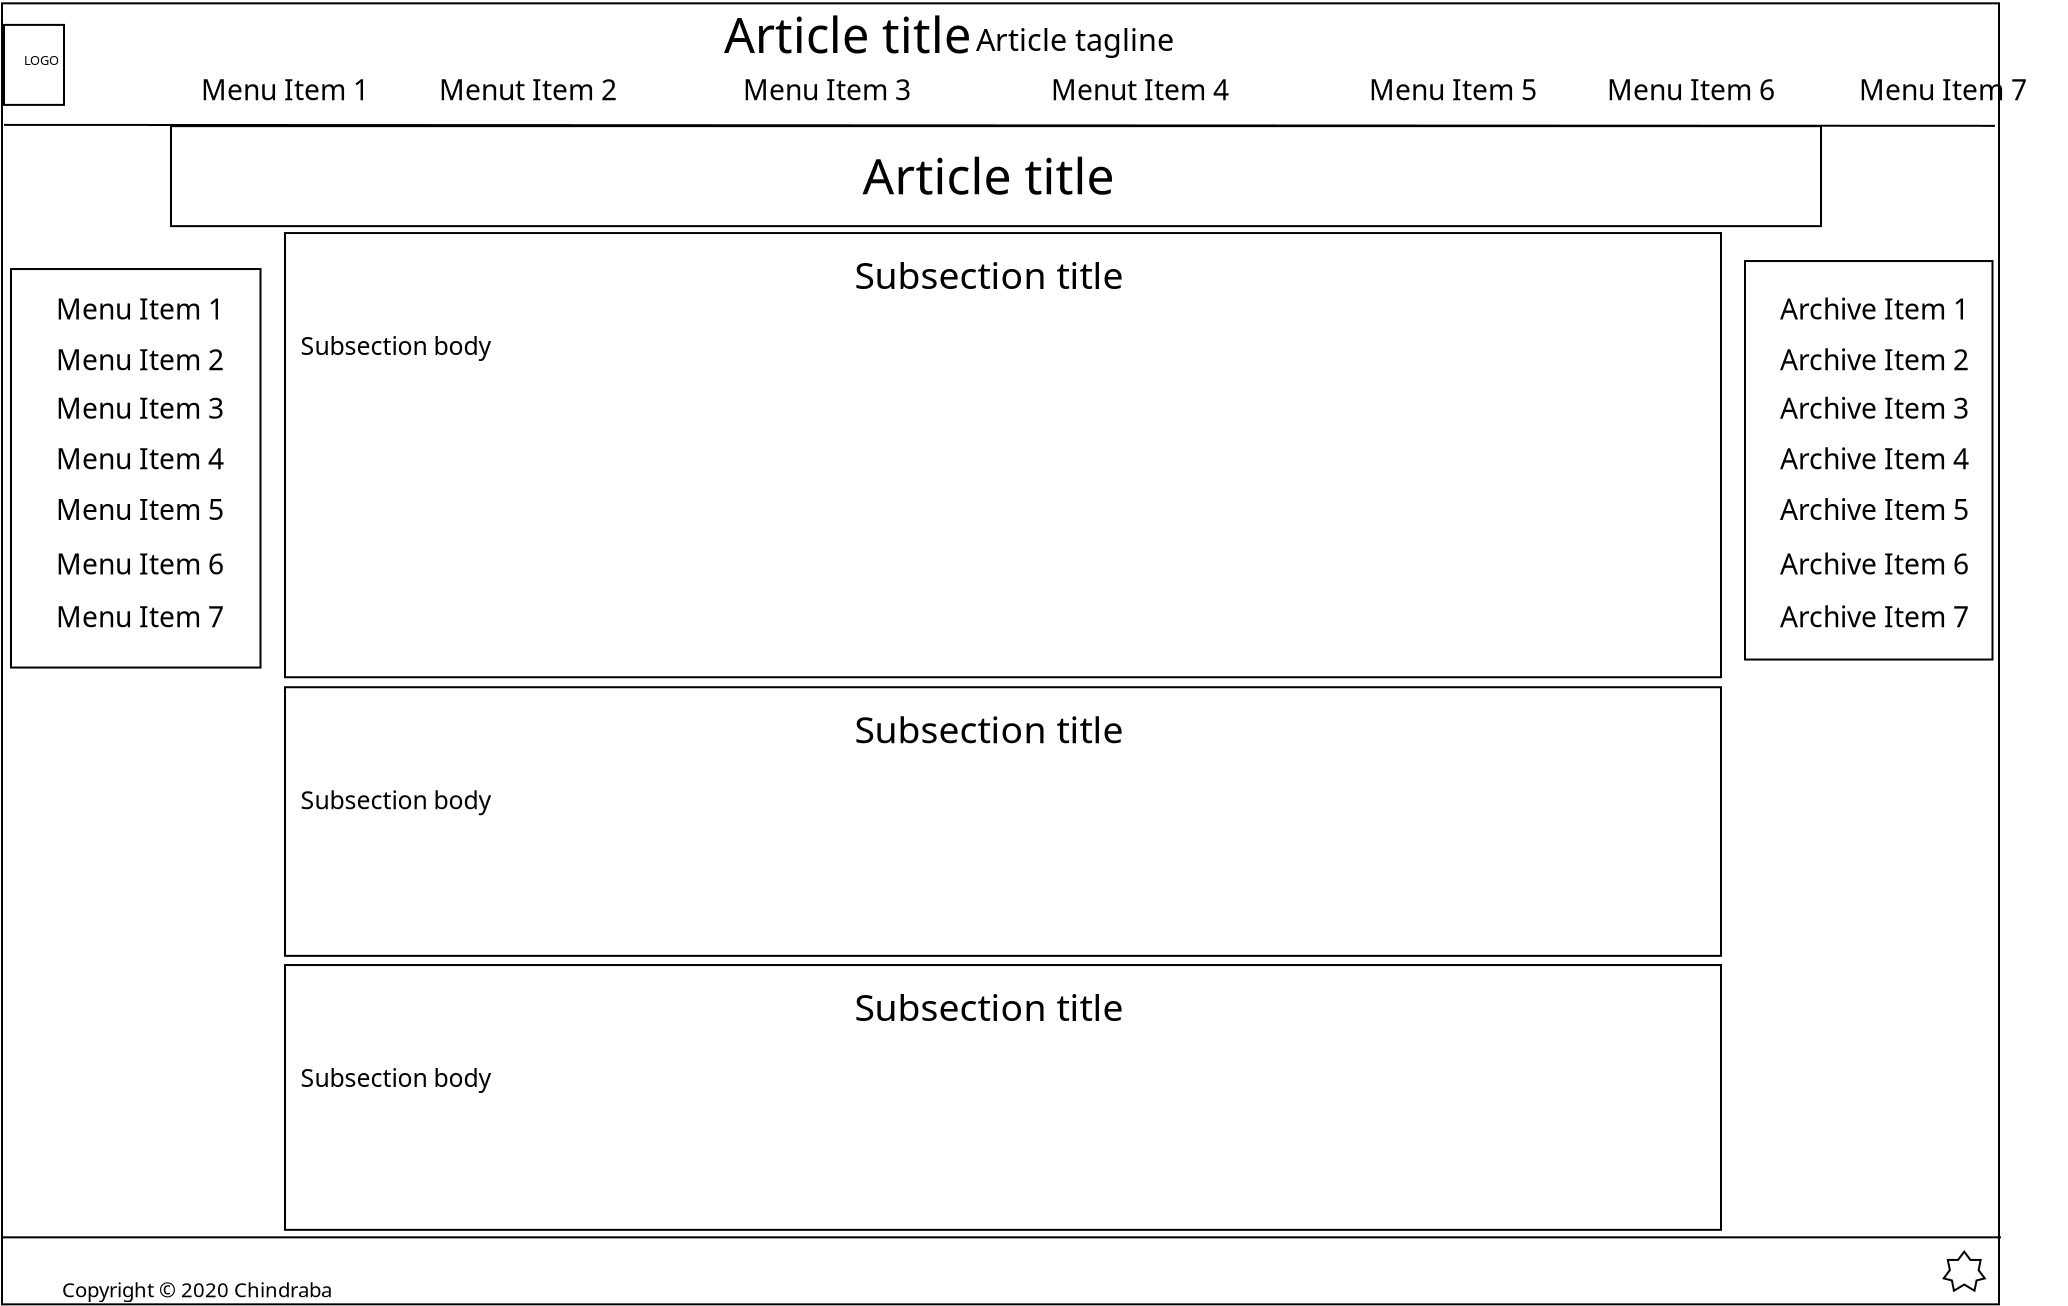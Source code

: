 <?xml version="1.0" encoding="UTF-8"?>
<dia:diagram xmlns:dia="http://www.lysator.liu.se/~alla/dia/">
  <dia:layer name="Background" visible="true" active="true">
    <dia:object type="Standard - Box" version="0" id="O0">
      <dia:attribute name="obj_pos">
        <dia:point val="0.175,0.06"/>
      </dia:attribute>
      <dia:attribute name="obj_bb">
        <dia:rectangle val="0.125,0.01;100.075,65.16"/>
      </dia:attribute>
      <dia:attribute name="elem_corner">
        <dia:point val="0.175,0.06"/>
      </dia:attribute>
      <dia:attribute name="elem_width">
        <dia:real val="99.85"/>
      </dia:attribute>
      <dia:attribute name="elem_height">
        <dia:real val="65.05"/>
      </dia:attribute>
      <dia:attribute name="show_background">
        <dia:boolean val="true"/>
      </dia:attribute>
    </dia:object>
    <dia:object type="Standard - Line" version="0" id="O1">
      <dia:attribute name="obj_pos">
        <dia:point val="0.175,61.76"/>
      </dia:attribute>
      <dia:attribute name="obj_bb">
        <dia:rectangle val="0.125,61.71;100.175,61.81"/>
      </dia:attribute>
      <dia:attribute name="conn_endpoints">
        <dia:point val="0.175,61.76"/>
        <dia:point val="100.125,61.76"/>
      </dia:attribute>
      <dia:attribute name="numcp">
        <dia:int val="1"/>
      </dia:attribute>
    </dia:object>
    <dia:object type="Standard - Text" version="1" id="O2">
      <dia:attribute name="obj_pos">
        <dia:point val="3.175,64.76"/>
      </dia:attribute>
      <dia:attribute name="obj_bb">
        <dia:rectangle val="3.175,63.817;15.955,65.008"/>
      </dia:attribute>
      <dia:attribute name="text">
        <dia:composite type="text">
          <dia:attribute name="string">
            <dia:string>#Copyright © 2020 Chindraba#</dia:string>
          </dia:attribute>
          <dia:attribute name="font">
            <dia:font family="sans" style="0" name="Helvetica"/>
          </dia:attribute>
          <dia:attribute name="height">
            <dia:real val="1.27"/>
          </dia:attribute>
          <dia:attribute name="pos">
            <dia:point val="3.175,64.76"/>
          </dia:attribute>
          <dia:attribute name="color">
            <dia:color val="#000000"/>
          </dia:attribute>
          <dia:attribute name="alignment">
            <dia:enum val="0"/>
          </dia:attribute>
        </dia:composite>
      </dia:attribute>
      <dia:attribute name="valign">
        <dia:enum val="3"/>
      </dia:attribute>
    </dia:object>
    <dia:group>
      <dia:object type="Standard - Box" version="0" id="O3">
        <dia:attribute name="obj_pos">
          <dia:point val="0.275,1.138"/>
        </dia:attribute>
        <dia:attribute name="obj_bb">
          <dia:rectangle val="0.225,1.088;3.325,5.188"/>
        </dia:attribute>
        <dia:attribute name="elem_corner">
          <dia:point val="0.275,1.138"/>
        </dia:attribute>
        <dia:attribute name="elem_width">
          <dia:real val="3"/>
        </dia:attribute>
        <dia:attribute name="elem_height">
          <dia:real val="4"/>
        </dia:attribute>
        <dia:attribute name="show_background">
          <dia:boolean val="true"/>
        </dia:attribute>
      </dia:object>
      <dia:object type="Standard - Text" version="1" id="O4">
        <dia:attribute name="obj_pos">
          <dia:point val="1.275,3.138"/>
        </dia:attribute>
        <dia:attribute name="obj_bb">
          <dia:rectangle val="1.275,2.544;2.915,3.294"/>
        </dia:attribute>
        <dia:attribute name="text">
          <dia:composite type="text">
            <dia:attribute name="string">
              <dia:string>#LOGO#</dia:string>
            </dia:attribute>
            <dia:attribute name="font">
              <dia:font family="sans" style="0" name="Helvetica"/>
            </dia:attribute>
            <dia:attribute name="height">
              <dia:real val="0.8"/>
            </dia:attribute>
            <dia:attribute name="pos">
              <dia:point val="1.275,3.138"/>
            </dia:attribute>
            <dia:attribute name="color">
              <dia:color val="#000000"/>
            </dia:attribute>
            <dia:attribute name="alignment">
              <dia:enum val="0"/>
            </dia:attribute>
          </dia:composite>
        </dia:attribute>
        <dia:attribute name="valign">
          <dia:enum val="3"/>
        </dia:attribute>
      </dia:object>
    </dia:group>
    <dia:object type="Standard - Text" version="1" id="O5">
      <dia:attribute name="obj_pos">
        <dia:point val="10.125,4.91"/>
      </dia:attribute>
      <dia:attribute name="obj_bb">
        <dia:rectangle val="10.125,3.601;97.588,5.255"/>
      </dia:attribute>
      <dia:attribute name="text">
        <dia:composite type="text">
          <dia:attribute name="string">
            <dia:string>#Menu Item 1          Menut Item 2                  Menu Item 3                    Menut Item 4                    Menu Item 5          Menu Item 6            Menu Item 7#</dia:string>
          </dia:attribute>
          <dia:attribute name="font">
            <dia:font family="sans" style="0" name="Helvetica"/>
          </dia:attribute>
          <dia:attribute name="height">
            <dia:real val="1.764"/>
          </dia:attribute>
          <dia:attribute name="pos">
            <dia:point val="10.125,4.91"/>
          </dia:attribute>
          <dia:attribute name="color">
            <dia:color val="#000000"/>
          </dia:attribute>
          <dia:attribute name="alignment">
            <dia:enum val="0"/>
          </dia:attribute>
        </dia:composite>
      </dia:attribute>
      <dia:attribute name="valign">
        <dia:enum val="3"/>
      </dia:attribute>
    </dia:object>
    <dia:object type="Standard - Line" version="0" id="O6">
      <dia:attribute name="obj_pos">
        <dia:point val="0.275,6.138"/>
      </dia:attribute>
      <dia:attribute name="obj_bb">
        <dia:rectangle val="0.225,6.088;99.875,6.235"/>
      </dia:attribute>
      <dia:attribute name="conn_endpoints">
        <dia:point val="0.275,6.138"/>
        <dia:point val="99.825,6.185"/>
      </dia:attribute>
      <dia:attribute name="numcp">
        <dia:int val="1"/>
      </dia:attribute>
    </dia:object>
    <dia:group>
      <dia:group>
        <dia:object type="Standard - Box" version="0" id="O7">
          <dia:attribute name="obj_pos">
            <dia:point val="0.625,13.345"/>
          </dia:attribute>
          <dia:attribute name="obj_bb">
            <dia:rectangle val="0.575,13.295;13.15,33.32"/>
          </dia:attribute>
          <dia:attribute name="elem_corner">
            <dia:point val="0.625,13.345"/>
          </dia:attribute>
          <dia:attribute name="elem_width">
            <dia:real val="12.475"/>
          </dia:attribute>
          <dia:attribute name="elem_height">
            <dia:real val="19.925"/>
          </dia:attribute>
          <dia:attribute name="show_background">
            <dia:boolean val="true"/>
          </dia:attribute>
        </dia:object>
        <dia:group>
          <dia:object type="Standard - Text" version="1" id="O8">
            <dia:attribute name="obj_pos">
              <dia:point val="2.875,15.87"/>
            </dia:attribute>
            <dia:attribute name="obj_bb">
              <dia:rectangle val="2.875,14.561;10.738,16.215"/>
            </dia:attribute>
            <dia:attribute name="text">
              <dia:composite type="text">
                <dia:attribute name="string">
                  <dia:string>#Menu Item 1#</dia:string>
                </dia:attribute>
                <dia:attribute name="font">
                  <dia:font family="sans" style="0" name="Helvetica"/>
                </dia:attribute>
                <dia:attribute name="height">
                  <dia:real val="1.764"/>
                </dia:attribute>
                <dia:attribute name="pos">
                  <dia:point val="2.875,15.87"/>
                </dia:attribute>
                <dia:attribute name="color">
                  <dia:color val="#000000"/>
                </dia:attribute>
                <dia:attribute name="alignment">
                  <dia:enum val="0"/>
                </dia:attribute>
              </dia:composite>
            </dia:attribute>
            <dia:attribute name="valign">
              <dia:enum val="3"/>
            </dia:attribute>
          </dia:object>
          <dia:object type="Standard - Text" version="1" id="O9">
            <dia:attribute name="obj_pos">
              <dia:point val="2.875,31.249"/>
            </dia:attribute>
            <dia:attribute name="obj_bb">
              <dia:rectangle val="2.875,29.94;10.738,31.594"/>
            </dia:attribute>
            <dia:attribute name="text">
              <dia:composite type="text">
                <dia:attribute name="string">
                  <dia:string>#Menu Item 7#</dia:string>
                </dia:attribute>
                <dia:attribute name="font">
                  <dia:font family="sans" style="0" name="Helvetica"/>
                </dia:attribute>
                <dia:attribute name="height">
                  <dia:real val="1.764"/>
                </dia:attribute>
                <dia:attribute name="pos">
                  <dia:point val="2.875,31.249"/>
                </dia:attribute>
                <dia:attribute name="color">
                  <dia:color val="#000000"/>
                </dia:attribute>
                <dia:attribute name="alignment">
                  <dia:enum val="0"/>
                </dia:attribute>
              </dia:composite>
            </dia:attribute>
            <dia:attribute name="valign">
              <dia:enum val="3"/>
            </dia:attribute>
          </dia:object>
          <dia:object type="Standard - Text" version="1" id="O10">
            <dia:attribute name="obj_pos">
              <dia:point val="2.875,28.619"/>
            </dia:attribute>
            <dia:attribute name="obj_bb">
              <dia:rectangle val="2.875,27.31;10.738,28.964"/>
            </dia:attribute>
            <dia:attribute name="text">
              <dia:composite type="text">
                <dia:attribute name="string">
                  <dia:string>#Menu Item 6#</dia:string>
                </dia:attribute>
                <dia:attribute name="font">
                  <dia:font family="sans" style="0" name="Helvetica"/>
                </dia:attribute>
                <dia:attribute name="height">
                  <dia:real val="1.764"/>
                </dia:attribute>
                <dia:attribute name="pos">
                  <dia:point val="2.875,28.619"/>
                </dia:attribute>
                <dia:attribute name="color">
                  <dia:color val="#000000"/>
                </dia:attribute>
                <dia:attribute name="alignment">
                  <dia:enum val="0"/>
                </dia:attribute>
              </dia:composite>
            </dia:attribute>
            <dia:attribute name="valign">
              <dia:enum val="3"/>
            </dia:attribute>
          </dia:object>
          <dia:object type="Standard - Text" version="1" id="O11">
            <dia:attribute name="obj_pos">
              <dia:point val="2.875,25.889"/>
            </dia:attribute>
            <dia:attribute name="obj_bb">
              <dia:rectangle val="2.875,24.58;10.738,26.234"/>
            </dia:attribute>
            <dia:attribute name="text">
              <dia:composite type="text">
                <dia:attribute name="string">
                  <dia:string>#Menu Item 5#</dia:string>
                </dia:attribute>
                <dia:attribute name="font">
                  <dia:font family="sans" style="0" name="Helvetica"/>
                </dia:attribute>
                <dia:attribute name="height">
                  <dia:real val="1.764"/>
                </dia:attribute>
                <dia:attribute name="pos">
                  <dia:point val="2.875,25.889"/>
                </dia:attribute>
                <dia:attribute name="color">
                  <dia:color val="#000000"/>
                </dia:attribute>
                <dia:attribute name="alignment">
                  <dia:enum val="0"/>
                </dia:attribute>
              </dia:composite>
            </dia:attribute>
            <dia:attribute name="valign">
              <dia:enum val="3"/>
            </dia:attribute>
          </dia:object>
          <dia:object type="Standard - Text" version="1" id="O12">
            <dia:attribute name="obj_pos">
              <dia:point val="2.875,23.359"/>
            </dia:attribute>
            <dia:attribute name="obj_bb">
              <dia:rectangle val="2.875,22.05;10.738,23.704"/>
            </dia:attribute>
            <dia:attribute name="text">
              <dia:composite type="text">
                <dia:attribute name="string">
                  <dia:string>#Menu Item 4#</dia:string>
                </dia:attribute>
                <dia:attribute name="font">
                  <dia:font family="sans" style="0" name="Helvetica"/>
                </dia:attribute>
                <dia:attribute name="height">
                  <dia:real val="1.764"/>
                </dia:attribute>
                <dia:attribute name="pos">
                  <dia:point val="2.875,23.359"/>
                </dia:attribute>
                <dia:attribute name="color">
                  <dia:color val="#000000"/>
                </dia:attribute>
                <dia:attribute name="alignment">
                  <dia:enum val="0"/>
                </dia:attribute>
              </dia:composite>
            </dia:attribute>
            <dia:attribute name="valign">
              <dia:enum val="3"/>
            </dia:attribute>
          </dia:object>
          <dia:object type="Standard - Text" version="1" id="O13">
            <dia:attribute name="obj_pos">
              <dia:point val="2.875,20.829"/>
            </dia:attribute>
            <dia:attribute name="obj_bb">
              <dia:rectangle val="2.875,19.52;10.738,21.174"/>
            </dia:attribute>
            <dia:attribute name="text">
              <dia:composite type="text">
                <dia:attribute name="string">
                  <dia:string>#Menu Item 3#</dia:string>
                </dia:attribute>
                <dia:attribute name="font">
                  <dia:font family="sans" style="0" name="Helvetica"/>
                </dia:attribute>
                <dia:attribute name="height">
                  <dia:real val="1.764"/>
                </dia:attribute>
                <dia:attribute name="pos">
                  <dia:point val="2.875,20.829"/>
                </dia:attribute>
                <dia:attribute name="color">
                  <dia:color val="#000000"/>
                </dia:attribute>
                <dia:attribute name="alignment">
                  <dia:enum val="0"/>
                </dia:attribute>
              </dia:composite>
            </dia:attribute>
            <dia:attribute name="valign">
              <dia:enum val="3"/>
            </dia:attribute>
          </dia:object>
          <dia:object type="Standard - Text" version="1" id="O14">
            <dia:attribute name="obj_pos">
              <dia:point val="2.875,18.399"/>
            </dia:attribute>
            <dia:attribute name="obj_bb">
              <dia:rectangle val="2.875,17.09;10.738,18.744"/>
            </dia:attribute>
            <dia:attribute name="text">
              <dia:composite type="text">
                <dia:attribute name="string">
                  <dia:string>#Menu Item 2#</dia:string>
                </dia:attribute>
                <dia:attribute name="font">
                  <dia:font family="sans" style="0" name="Helvetica"/>
                </dia:attribute>
                <dia:attribute name="height">
                  <dia:real val="1.764"/>
                </dia:attribute>
                <dia:attribute name="pos">
                  <dia:point val="2.875,18.399"/>
                </dia:attribute>
                <dia:attribute name="color">
                  <dia:color val="#000000"/>
                </dia:attribute>
                <dia:attribute name="alignment">
                  <dia:enum val="0"/>
                </dia:attribute>
              </dia:composite>
            </dia:attribute>
            <dia:attribute name="valign">
              <dia:enum val="3"/>
            </dia:attribute>
          </dia:object>
        </dia:group>
      </dia:group>
      <dia:group>
        <dia:object type="Standard - Box" version="0" id="O15">
          <dia:attribute name="obj_pos">
            <dia:point val="87.325,12.945"/>
          </dia:attribute>
          <dia:attribute name="obj_bb">
            <dia:rectangle val="87.275,12.895;99.75,32.92"/>
          </dia:attribute>
          <dia:attribute name="elem_corner">
            <dia:point val="87.325,12.945"/>
          </dia:attribute>
          <dia:attribute name="elem_width">
            <dia:real val="12.375"/>
          </dia:attribute>
          <dia:attribute name="elem_height">
            <dia:real val="19.925"/>
          </dia:attribute>
          <dia:attribute name="show_background">
            <dia:boolean val="true"/>
          </dia:attribute>
        </dia:object>
        <dia:group>
          <dia:object type="Standard - Text" version="1" id="O16">
            <dia:attribute name="obj_pos">
              <dia:point val="89.075,15.87"/>
            </dia:attribute>
            <dia:attribute name="obj_bb">
              <dia:rectangle val="89.075,14.561;98.065,16.215"/>
            </dia:attribute>
            <dia:attribute name="text">
              <dia:composite type="text">
                <dia:attribute name="string">
                  <dia:string>#Archive Item 1#</dia:string>
                </dia:attribute>
                <dia:attribute name="font">
                  <dia:font family="sans" style="0" name="Helvetica"/>
                </dia:attribute>
                <dia:attribute name="height">
                  <dia:real val="1.764"/>
                </dia:attribute>
                <dia:attribute name="pos">
                  <dia:point val="89.075,15.87"/>
                </dia:attribute>
                <dia:attribute name="color">
                  <dia:color val="#000000"/>
                </dia:attribute>
                <dia:attribute name="alignment">
                  <dia:enum val="0"/>
                </dia:attribute>
              </dia:composite>
            </dia:attribute>
            <dia:attribute name="valign">
              <dia:enum val="3"/>
            </dia:attribute>
          </dia:object>
          <dia:object type="Standard - Text" version="1" id="O17">
            <dia:attribute name="obj_pos">
              <dia:point val="89.075,31.249"/>
            </dia:attribute>
            <dia:attribute name="obj_bb">
              <dia:rectangle val="89.075,29.94;98.065,31.594"/>
            </dia:attribute>
            <dia:attribute name="text">
              <dia:composite type="text">
                <dia:attribute name="string">
                  <dia:string>#Archive Item 7#</dia:string>
                </dia:attribute>
                <dia:attribute name="font">
                  <dia:font family="sans" style="0" name="Helvetica"/>
                </dia:attribute>
                <dia:attribute name="height">
                  <dia:real val="1.764"/>
                </dia:attribute>
                <dia:attribute name="pos">
                  <dia:point val="89.075,31.249"/>
                </dia:attribute>
                <dia:attribute name="color">
                  <dia:color val="#000000"/>
                </dia:attribute>
                <dia:attribute name="alignment">
                  <dia:enum val="0"/>
                </dia:attribute>
              </dia:composite>
            </dia:attribute>
            <dia:attribute name="valign">
              <dia:enum val="3"/>
            </dia:attribute>
          </dia:object>
          <dia:object type="Standard - Text" version="1" id="O18">
            <dia:attribute name="obj_pos">
              <dia:point val="89.075,28.619"/>
            </dia:attribute>
            <dia:attribute name="obj_bb">
              <dia:rectangle val="89.075,27.31;98.065,28.964"/>
            </dia:attribute>
            <dia:attribute name="text">
              <dia:composite type="text">
                <dia:attribute name="string">
                  <dia:string>#Archive Item 6#</dia:string>
                </dia:attribute>
                <dia:attribute name="font">
                  <dia:font family="sans" style="0" name="Helvetica"/>
                </dia:attribute>
                <dia:attribute name="height">
                  <dia:real val="1.764"/>
                </dia:attribute>
                <dia:attribute name="pos">
                  <dia:point val="89.075,28.619"/>
                </dia:attribute>
                <dia:attribute name="color">
                  <dia:color val="#000000"/>
                </dia:attribute>
                <dia:attribute name="alignment">
                  <dia:enum val="0"/>
                </dia:attribute>
              </dia:composite>
            </dia:attribute>
            <dia:attribute name="valign">
              <dia:enum val="3"/>
            </dia:attribute>
          </dia:object>
          <dia:object type="Standard - Text" version="1" id="O19">
            <dia:attribute name="obj_pos">
              <dia:point val="89.075,25.889"/>
            </dia:attribute>
            <dia:attribute name="obj_bb">
              <dia:rectangle val="89.075,24.58;98.065,26.234"/>
            </dia:attribute>
            <dia:attribute name="text">
              <dia:composite type="text">
                <dia:attribute name="string">
                  <dia:string>#Archive Item 5#</dia:string>
                </dia:attribute>
                <dia:attribute name="font">
                  <dia:font family="sans" style="0" name="Helvetica"/>
                </dia:attribute>
                <dia:attribute name="height">
                  <dia:real val="1.764"/>
                </dia:attribute>
                <dia:attribute name="pos">
                  <dia:point val="89.075,25.889"/>
                </dia:attribute>
                <dia:attribute name="color">
                  <dia:color val="#000000"/>
                </dia:attribute>
                <dia:attribute name="alignment">
                  <dia:enum val="0"/>
                </dia:attribute>
              </dia:composite>
            </dia:attribute>
            <dia:attribute name="valign">
              <dia:enum val="3"/>
            </dia:attribute>
          </dia:object>
          <dia:object type="Standard - Text" version="1" id="O20">
            <dia:attribute name="obj_pos">
              <dia:point val="89.075,23.359"/>
            </dia:attribute>
            <dia:attribute name="obj_bb">
              <dia:rectangle val="89.075,22.05;98.065,23.704"/>
            </dia:attribute>
            <dia:attribute name="text">
              <dia:composite type="text">
                <dia:attribute name="string">
                  <dia:string>#Archive Item 4#</dia:string>
                </dia:attribute>
                <dia:attribute name="font">
                  <dia:font family="sans" style="0" name="Helvetica"/>
                </dia:attribute>
                <dia:attribute name="height">
                  <dia:real val="1.764"/>
                </dia:attribute>
                <dia:attribute name="pos">
                  <dia:point val="89.075,23.359"/>
                </dia:attribute>
                <dia:attribute name="color">
                  <dia:color val="#000000"/>
                </dia:attribute>
                <dia:attribute name="alignment">
                  <dia:enum val="0"/>
                </dia:attribute>
              </dia:composite>
            </dia:attribute>
            <dia:attribute name="valign">
              <dia:enum val="3"/>
            </dia:attribute>
          </dia:object>
          <dia:object type="Standard - Text" version="1" id="O21">
            <dia:attribute name="obj_pos">
              <dia:point val="89.075,20.829"/>
            </dia:attribute>
            <dia:attribute name="obj_bb">
              <dia:rectangle val="89.075,19.52;98.065,21.174"/>
            </dia:attribute>
            <dia:attribute name="text">
              <dia:composite type="text">
                <dia:attribute name="string">
                  <dia:string>#Archive Item 3#</dia:string>
                </dia:attribute>
                <dia:attribute name="font">
                  <dia:font family="sans" style="0" name="Helvetica"/>
                </dia:attribute>
                <dia:attribute name="height">
                  <dia:real val="1.764"/>
                </dia:attribute>
                <dia:attribute name="pos">
                  <dia:point val="89.075,20.829"/>
                </dia:attribute>
                <dia:attribute name="color">
                  <dia:color val="#000000"/>
                </dia:attribute>
                <dia:attribute name="alignment">
                  <dia:enum val="0"/>
                </dia:attribute>
              </dia:composite>
            </dia:attribute>
            <dia:attribute name="valign">
              <dia:enum val="3"/>
            </dia:attribute>
          </dia:object>
          <dia:object type="Standard - Text" version="1" id="O22">
            <dia:attribute name="obj_pos">
              <dia:point val="89.075,18.399"/>
            </dia:attribute>
            <dia:attribute name="obj_bb">
              <dia:rectangle val="89.075,17.09;98.065,18.744"/>
            </dia:attribute>
            <dia:attribute name="text">
              <dia:composite type="text">
                <dia:attribute name="string">
                  <dia:string>#Archive Item 2#</dia:string>
                </dia:attribute>
                <dia:attribute name="font">
                  <dia:font family="sans" style="0" name="Helvetica"/>
                </dia:attribute>
                <dia:attribute name="height">
                  <dia:real val="1.764"/>
                </dia:attribute>
                <dia:attribute name="pos">
                  <dia:point val="89.075,18.399"/>
                </dia:attribute>
                <dia:attribute name="color">
                  <dia:color val="#000000"/>
                </dia:attribute>
                <dia:attribute name="alignment">
                  <dia:enum val="0"/>
                </dia:attribute>
              </dia:composite>
            </dia:attribute>
            <dia:attribute name="valign">
              <dia:enum val="3"/>
            </dia:attribute>
          </dia:object>
        </dia:group>
      </dia:group>
    </dia:group>
    <dia:group>
      <dia:object type="Standard - Text" version="1" id="O23">
        <dia:attribute name="obj_pos">
          <dia:point val="36.275,2.538"/>
        </dia:attribute>
        <dia:attribute name="obj_bb">
          <dia:rectangle val="36.275,0.286;47.932,3.131"/>
        </dia:attribute>
        <dia:attribute name="text">
          <dia:composite type="text">
            <dia:attribute name="string">
              <dia:string>#Article title#</dia:string>
            </dia:attribute>
            <dia:attribute name="font">
              <dia:font family="sans" style="0" name="Helvetica"/>
            </dia:attribute>
            <dia:attribute name="height">
              <dia:real val="3.034"/>
            </dia:attribute>
            <dia:attribute name="pos">
              <dia:point val="36.275,2.538"/>
            </dia:attribute>
            <dia:attribute name="color">
              <dia:color val="#000000"/>
            </dia:attribute>
            <dia:attribute name="alignment">
              <dia:enum val="0"/>
            </dia:attribute>
          </dia:composite>
        </dia:attribute>
        <dia:attribute name="valign">
          <dia:enum val="3"/>
        </dia:attribute>
      </dia:object>
      <dia:object type="Standard - Text" version="1" id="O24">
        <dia:attribute name="obj_pos">
          <dia:point val="48.875,2.438"/>
        </dia:attribute>
        <dia:attribute name="obj_bb">
          <dia:rectangle val="48.875,1.024;58.215,2.81"/>
        </dia:attribute>
        <dia:attribute name="text">
          <dia:composite type="text">
            <dia:attribute name="string">
              <dia:string>#Article tagline#</dia:string>
            </dia:attribute>
            <dia:attribute name="font">
              <dia:font family="sans" style="0" name="Helvetica"/>
            </dia:attribute>
            <dia:attribute name="height">
              <dia:real val="1.905"/>
            </dia:attribute>
            <dia:attribute name="pos">
              <dia:point val="48.875,2.438"/>
            </dia:attribute>
            <dia:attribute name="color">
              <dia:color val="#000000"/>
            </dia:attribute>
            <dia:attribute name="alignment">
              <dia:enum val="0"/>
            </dia:attribute>
          </dia:composite>
        </dia:attribute>
        <dia:attribute name="valign">
          <dia:enum val="3"/>
        </dia:attribute>
      </dia:object>
    </dia:group>
    <dia:group>
      <dia:object type="Standard - Box" version="0" id="O25">
        <dia:attribute name="obj_pos">
          <dia:point val="8.625,6.2"/>
        </dia:attribute>
        <dia:attribute name="obj_bb">
          <dia:rectangle val="8.575,6.15;91.175,11.25"/>
        </dia:attribute>
        <dia:attribute name="elem_corner">
          <dia:point val="8.625,6.2"/>
        </dia:attribute>
        <dia:attribute name="elem_width">
          <dia:real val="82.5"/>
        </dia:attribute>
        <dia:attribute name="elem_height">
          <dia:real val="5"/>
        </dia:attribute>
        <dia:attribute name="show_background">
          <dia:boolean val="true"/>
        </dia:attribute>
      </dia:object>
      <dia:object type="Standard - Text" version="1" id="O26">
        <dia:attribute name="obj_pos">
          <dia:point val="43.2,9.6"/>
        </dia:attribute>
        <dia:attribute name="obj_bb">
          <dia:rectangle val="43.2,7.296;55.13,10.206"/>
        </dia:attribute>
        <dia:attribute name="text">
          <dia:composite type="text">
            <dia:attribute name="string">
              <dia:string>#Article title#</dia:string>
            </dia:attribute>
            <dia:attribute name="font">
              <dia:font family="sans" style="0" name="Helvetica"/>
            </dia:attribute>
            <dia:attribute name="height">
              <dia:real val="3.104"/>
            </dia:attribute>
            <dia:attribute name="pos">
              <dia:point val="43.2,9.6"/>
            </dia:attribute>
            <dia:attribute name="color">
              <dia:color val="#000000"/>
            </dia:attribute>
            <dia:attribute name="alignment">
              <dia:enum val="0"/>
            </dia:attribute>
          </dia:composite>
        </dia:attribute>
        <dia:attribute name="valign">
          <dia:enum val="3"/>
        </dia:attribute>
      </dia:object>
    </dia:group>
    <dia:group>
      <dia:object type="Standard - Box" version="0" id="O27">
        <dia:attribute name="obj_pos">
          <dia:point val="14.325,11.545"/>
        </dia:attribute>
        <dia:attribute name="obj_bb">
          <dia:rectangle val="14.275,11.495;86.175,33.805"/>
        </dia:attribute>
        <dia:attribute name="elem_corner">
          <dia:point val="14.325,11.545"/>
        </dia:attribute>
        <dia:attribute name="elem_width">
          <dia:real val="71.8"/>
        </dia:attribute>
        <dia:attribute name="elem_height">
          <dia:real val="22.21"/>
        </dia:attribute>
        <dia:attribute name="show_background">
          <dia:boolean val="true"/>
        </dia:attribute>
      </dia:object>
      <dia:object type="Standard - Text" version="1" id="O28">
        <dia:attribute name="obj_pos">
          <dia:point val="42.8,14.345"/>
        </dia:attribute>
        <dia:attribute name="obj_bb">
          <dia:rectangle val="42.8,12.617;55.63,14.8"/>
        </dia:attribute>
        <dia:attribute name="text">
          <dia:composite type="text">
            <dia:attribute name="string">
              <dia:string>#Subsection title#</dia:string>
            </dia:attribute>
            <dia:attribute name="font">
              <dia:font family="sans" style="0" name="Helvetica"/>
            </dia:attribute>
            <dia:attribute name="height">
              <dia:real val="2.328"/>
            </dia:attribute>
            <dia:attribute name="pos">
              <dia:point val="42.8,14.345"/>
            </dia:attribute>
            <dia:attribute name="color">
              <dia:color val="#000000"/>
            </dia:attribute>
            <dia:attribute name="alignment">
              <dia:enum val="0"/>
            </dia:attribute>
          </dia:composite>
        </dia:attribute>
        <dia:attribute name="valign">
          <dia:enum val="3"/>
        </dia:attribute>
      </dia:object>
      <dia:object type="Standard - Text" version="1" id="O29">
        <dia:attribute name="obj_pos">
          <dia:point val="15.1,17.645"/>
        </dia:attribute>
        <dia:attribute name="obj_bb">
          <dia:rectangle val="15.1,16.493;24.267,17.948"/>
        </dia:attribute>
        <dia:attribute name="text">
          <dia:composite type="text">
            <dia:attribute name="string">
              <dia:string>#Subsection body#</dia:string>
            </dia:attribute>
            <dia:attribute name="font">
              <dia:font family="sans" style="0" name="Helvetica"/>
            </dia:attribute>
            <dia:attribute name="height">
              <dia:real val="1.552"/>
            </dia:attribute>
            <dia:attribute name="pos">
              <dia:point val="15.1,17.645"/>
            </dia:attribute>
            <dia:attribute name="color">
              <dia:color val="#000000"/>
            </dia:attribute>
            <dia:attribute name="alignment">
              <dia:enum val="0"/>
            </dia:attribute>
          </dia:composite>
        </dia:attribute>
        <dia:attribute name="valign">
          <dia:enum val="3"/>
        </dia:attribute>
      </dia:object>
    </dia:group>
    <dia:group>
      <dia:object type="Standard - Box" version="0" id="O30">
        <dia:attribute name="obj_pos">
          <dia:point val="14.325,48.145"/>
        </dia:attribute>
        <dia:attribute name="obj_bb">
          <dia:rectangle val="14.275,48.095;86.175,61.435"/>
        </dia:attribute>
        <dia:attribute name="elem_corner">
          <dia:point val="14.325,48.145"/>
        </dia:attribute>
        <dia:attribute name="elem_width">
          <dia:real val="71.8"/>
        </dia:attribute>
        <dia:attribute name="elem_height">
          <dia:real val="13.24"/>
        </dia:attribute>
        <dia:attribute name="show_background">
          <dia:boolean val="true"/>
        </dia:attribute>
      </dia:object>
      <dia:object type="Standard - Text" version="1" id="O31">
        <dia:attribute name="obj_pos">
          <dia:point val="42.8,50.945"/>
        </dia:attribute>
        <dia:attribute name="obj_bb">
          <dia:rectangle val="42.8,49.217;55.63,51.4"/>
        </dia:attribute>
        <dia:attribute name="text">
          <dia:composite type="text">
            <dia:attribute name="string">
              <dia:string>#Subsection title#</dia:string>
            </dia:attribute>
            <dia:attribute name="font">
              <dia:font family="sans" style="0" name="Helvetica"/>
            </dia:attribute>
            <dia:attribute name="height">
              <dia:real val="2.328"/>
            </dia:attribute>
            <dia:attribute name="pos">
              <dia:point val="42.8,50.945"/>
            </dia:attribute>
            <dia:attribute name="color">
              <dia:color val="#000000"/>
            </dia:attribute>
            <dia:attribute name="alignment">
              <dia:enum val="0"/>
            </dia:attribute>
          </dia:composite>
        </dia:attribute>
        <dia:attribute name="valign">
          <dia:enum val="3"/>
        </dia:attribute>
      </dia:object>
      <dia:object type="Standard - Text" version="1" id="O32">
        <dia:attribute name="obj_pos">
          <dia:point val="15.1,54.245"/>
        </dia:attribute>
        <dia:attribute name="obj_bb">
          <dia:rectangle val="15.1,53.093;24.267,54.548"/>
        </dia:attribute>
        <dia:attribute name="text">
          <dia:composite type="text">
            <dia:attribute name="string">
              <dia:string>#Subsection body#</dia:string>
            </dia:attribute>
            <dia:attribute name="font">
              <dia:font family="sans" style="0" name="Helvetica"/>
            </dia:attribute>
            <dia:attribute name="height">
              <dia:real val="1.552"/>
            </dia:attribute>
            <dia:attribute name="pos">
              <dia:point val="15.1,54.245"/>
            </dia:attribute>
            <dia:attribute name="color">
              <dia:color val="#000000"/>
            </dia:attribute>
            <dia:attribute name="alignment">
              <dia:enum val="0"/>
            </dia:attribute>
          </dia:composite>
        </dia:attribute>
        <dia:attribute name="valign">
          <dia:enum val="3"/>
        </dia:attribute>
      </dia:object>
    </dia:group>
    <dia:group>
      <dia:object type="Standard - Box" version="0" id="O33">
        <dia:attribute name="obj_pos">
          <dia:point val="14.325,34.255"/>
        </dia:attribute>
        <dia:attribute name="obj_bb">
          <dia:rectangle val="14.275,34.205;86.175,47.735"/>
        </dia:attribute>
        <dia:attribute name="elem_corner">
          <dia:point val="14.325,34.255"/>
        </dia:attribute>
        <dia:attribute name="elem_width">
          <dia:real val="71.8"/>
        </dia:attribute>
        <dia:attribute name="elem_height">
          <dia:real val="13.43"/>
        </dia:attribute>
        <dia:attribute name="show_background">
          <dia:boolean val="true"/>
        </dia:attribute>
      </dia:object>
      <dia:object type="Standard - Text" version="1" id="O34">
        <dia:attribute name="obj_pos">
          <dia:point val="42.8,37.055"/>
        </dia:attribute>
        <dia:attribute name="obj_bb">
          <dia:rectangle val="42.8,35.327;55.63,37.51"/>
        </dia:attribute>
        <dia:attribute name="text">
          <dia:composite type="text">
            <dia:attribute name="string">
              <dia:string>#Subsection title#</dia:string>
            </dia:attribute>
            <dia:attribute name="font">
              <dia:font family="sans" style="0" name="Helvetica"/>
            </dia:attribute>
            <dia:attribute name="height">
              <dia:real val="2.328"/>
            </dia:attribute>
            <dia:attribute name="pos">
              <dia:point val="42.8,37.055"/>
            </dia:attribute>
            <dia:attribute name="color">
              <dia:color val="#000000"/>
            </dia:attribute>
            <dia:attribute name="alignment">
              <dia:enum val="0"/>
            </dia:attribute>
          </dia:composite>
        </dia:attribute>
        <dia:attribute name="valign">
          <dia:enum val="3"/>
        </dia:attribute>
      </dia:object>
      <dia:object type="Standard - Text" version="1" id="O35">
        <dia:attribute name="obj_pos">
          <dia:point val="15.1,40.355"/>
        </dia:attribute>
        <dia:attribute name="obj_bb">
          <dia:rectangle val="15.1,39.203;24.267,40.658"/>
        </dia:attribute>
        <dia:attribute name="text">
          <dia:composite type="text">
            <dia:attribute name="string">
              <dia:string>#Subsection body#</dia:string>
            </dia:attribute>
            <dia:attribute name="font">
              <dia:font family="sans" style="0" name="Helvetica"/>
            </dia:attribute>
            <dia:attribute name="height">
              <dia:real val="1.552"/>
            </dia:attribute>
            <dia:attribute name="pos">
              <dia:point val="15.1,40.355"/>
            </dia:attribute>
            <dia:attribute name="color">
              <dia:color val="#000000"/>
            </dia:attribute>
            <dia:attribute name="alignment">
              <dia:enum val="0"/>
            </dia:attribute>
          </dia:composite>
        </dia:attribute>
        <dia:attribute name="valign">
          <dia:enum val="3"/>
        </dia:attribute>
      </dia:object>
    </dia:group>
    <dia:object type="Geometric - Seven Point Star" version="1" id="O36">
      <dia:attribute name="obj_pos">
        <dia:point val="97.26,62.478"/>
      </dia:attribute>
      <dia:attribute name="obj_bb">
        <dia:rectangle val="97.175,62.395;99.398,64.508"/>
      </dia:attribute>
      <dia:attribute name="meta">
        <dia:composite type="dict"/>
      </dia:attribute>
      <dia:attribute name="elem_corner">
        <dia:point val="97.26,62.478"/>
      </dia:attribute>
      <dia:attribute name="elem_width">
        <dia:real val="2.053"/>
      </dia:attribute>
      <dia:attribute name="elem_height">
        <dia:real val="1.95"/>
      </dia:attribute>
      <dia:attribute name="line_width">
        <dia:real val="0.1"/>
      </dia:attribute>
      <dia:attribute name="line_colour">
        <dia:color val="#000000"/>
      </dia:attribute>
      <dia:attribute name="fill_colour">
        <dia:color val="#ffffff"/>
      </dia:attribute>
      <dia:attribute name="show_background">
        <dia:boolean val="true"/>
      </dia:attribute>
      <dia:attribute name="line_style">
        <dia:enum val="0"/>
        <dia:real val="1"/>
      </dia:attribute>
      <dia:attribute name="flip_horizontal">
        <dia:boolean val="false"/>
      </dia:attribute>
      <dia:attribute name="flip_vertical">
        <dia:boolean val="false"/>
      </dia:attribute>
      <dia:attribute name="subscale">
        <dia:real val="0.0"/>
      </dia:attribute>
    </dia:object>
  </dia:layer>
</dia:diagram>
